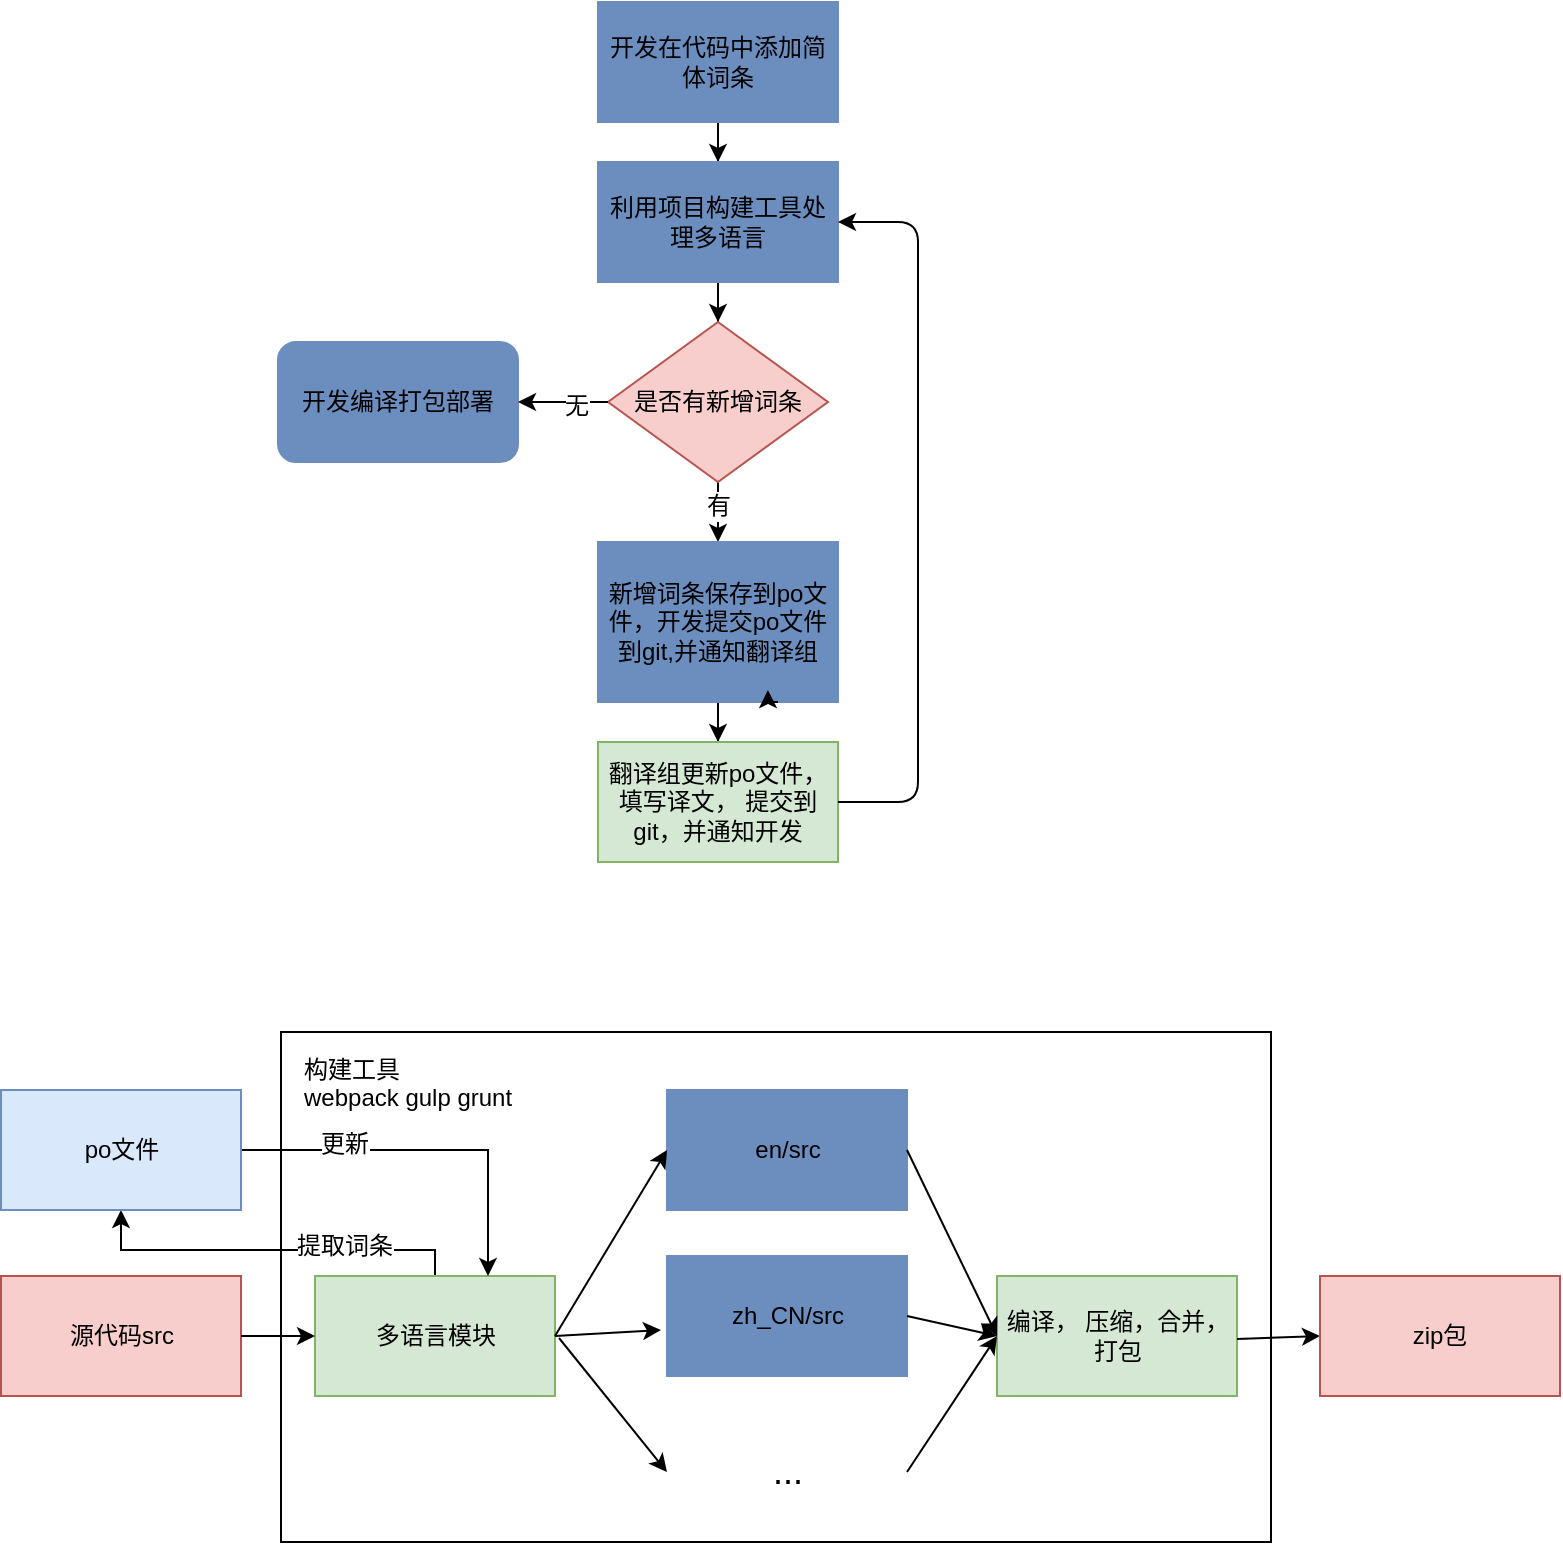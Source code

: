 <mxfile version="11.1.4" type="github"><diagram id="v3ej5RTlPHPo5_hgVtmj" name="Page-1"><mxGraphModel dx="946" dy="648" grid="0" gridSize="10" guides="1" tooltips="1" connect="1" arrows="1" fold="1" page="1" pageScale="1" pageWidth="827" pageHeight="1169" background="none" math="0" shadow="0"><root><mxCell id="0"/><mxCell id="1" parent="0"/><mxCell id="IXAPTuTnAfqj0Hr9HlAc-29" value="" style="rounded=0;whiteSpace=wrap;html=1;fillColor=#FFFFFF;strokeColor=#000000;" parent="1" vertex="1"><mxGeometry x="161.5" y="575" width="495" height="255" as="geometry"/></mxCell><mxCell id="IXAPTuTnAfqj0Hr9HlAc-10" value="" style="edgeStyle=orthogonalEdgeStyle;rounded=0;orthogonalLoop=1;jettySize=auto;html=1;" parent="1" source="IXAPTuTnAfqj0Hr9HlAc-3" target="IXAPTuTnAfqj0Hr9HlAc-4" edge="1"><mxGeometry relative="1" as="geometry"/></mxCell><mxCell id="IXAPTuTnAfqj0Hr9HlAc-3" value="开发在代码中添加简体词条" style="rounded=0;whiteSpace=wrap;html=1;fillColor=#6C8EBF;strokeColor=#6c8ebf;" parent="1" vertex="1"><mxGeometry x="320" y="60" width="120" height="60" as="geometry"/></mxCell><mxCell id="IXAPTuTnAfqj0Hr9HlAc-14" value="" style="edgeStyle=orthogonalEdgeStyle;rounded=0;orthogonalLoop=1;jettySize=auto;html=1;" parent="1" source="IXAPTuTnAfqj0Hr9HlAc-4" target="IXAPTuTnAfqj0Hr9HlAc-5" edge="1"><mxGeometry relative="1" as="geometry"/></mxCell><mxCell id="IXAPTuTnAfqj0Hr9HlAc-4" value="利用项目构建工具处理多语言" style="rounded=0;whiteSpace=wrap;html=1;fillColor=#6C8EBF;strokeColor=#6c8ebf;" parent="1" vertex="1"><mxGeometry x="320" y="140" width="120" height="60" as="geometry"/></mxCell><mxCell id="IXAPTuTnAfqj0Hr9HlAc-15" value="" style="edgeStyle=orthogonalEdgeStyle;rounded=0;orthogonalLoop=1;jettySize=auto;html=1;" parent="1" source="IXAPTuTnAfqj0Hr9HlAc-5" target="IXAPTuTnAfqj0Hr9HlAc-6" edge="1"><mxGeometry relative="1" as="geometry"/></mxCell><mxCell id="IXAPTuTnAfqj0Hr9HlAc-17" value="有" style="text;html=1;resizable=0;points=[];align=center;verticalAlign=middle;labelBackgroundColor=#ffffff;" parent="IXAPTuTnAfqj0Hr9HlAc-15" vertex="1" connectable="0"><mxGeometry x="0.28" relative="1" as="geometry"><mxPoint as="offset"/></mxGeometry></mxCell><mxCell id="IXAPTuTnAfqj0Hr9HlAc-5" value="是否有新增词条" style="rhombus;whiteSpace=wrap;html=1;fillColor=#f8cecc;strokeColor=#b85450;" parent="1" vertex="1"><mxGeometry x="325" y="220" width="110" height="80" as="geometry"/></mxCell><mxCell id="IXAPTuTnAfqj0Hr9HlAc-19" value="" style="edgeStyle=orthogonalEdgeStyle;rounded=0;orthogonalLoop=1;jettySize=auto;html=1;" parent="1" source="IXAPTuTnAfqj0Hr9HlAc-6" target="IXAPTuTnAfqj0Hr9HlAc-18" edge="1"><mxGeometry relative="1" as="geometry"/></mxCell><mxCell id="IXAPTuTnAfqj0Hr9HlAc-6" value="新增词条保存到po文件，开发提交po文件到git,并通知翻译组" style="rounded=0;whiteSpace=wrap;html=1;fillColor=#6C8EBF;strokeColor=#6C8EBF;" parent="1" vertex="1"><mxGeometry x="320" y="330" width="120" height="80" as="geometry"/></mxCell><mxCell id="IXAPTuTnAfqj0Hr9HlAc-18" value="翻译组更新po文件，填写译文， 提交到git，并通知开发" style="rounded=0;whiteSpace=wrap;html=1;fillColor=#d5e8d4;strokeColor=#82b366;" parent="1" vertex="1"><mxGeometry x="320" y="430" width="120" height="60" as="geometry"/></mxCell><mxCell id="IXAPTuTnAfqj0Hr9HlAc-20" value="" style="endArrow=classic;html=1;exitX=1;exitY=0.5;exitDx=0;exitDy=0;entryX=1;entryY=0.5;entryDx=0;entryDy=0;" parent="1" source="IXAPTuTnAfqj0Hr9HlAc-18" target="IXAPTuTnAfqj0Hr9HlAc-4" edge="1"><mxGeometry width="50" height="50" relative="1" as="geometry"><mxPoint x="460" y="465" as="sourcePoint"/><mxPoint x="510" y="415" as="targetPoint"/><Array as="points"><mxPoint x="480" y="460"/><mxPoint x="480" y="260"/><mxPoint x="480" y="170"/></Array></mxGeometry></mxCell><mxCell id="IXAPTuTnAfqj0Hr9HlAc-23" value="开发编译打包部署" style="rounded=1;whiteSpace=wrap;html=1;fillColor=#6C8EBF;strokeColor=#6c8ebf;" parent="1" vertex="1"><mxGeometry x="160" y="230" width="120" height="60" as="geometry"/></mxCell><mxCell id="IXAPTuTnAfqj0Hr9HlAc-24" value="" style="endArrow=classic;html=1;exitX=0;exitY=0.5;exitDx=0;exitDy=0;entryX=1;entryY=0.5;entryDx=0;entryDy=0;" parent="1" source="IXAPTuTnAfqj0Hr9HlAc-5" target="IXAPTuTnAfqj0Hr9HlAc-23" edge="1"><mxGeometry width="50" height="50" relative="1" as="geometry"><mxPoint x="290" y="260" as="sourcePoint"/><mxPoint x="290" y="320" as="targetPoint"/></mxGeometry></mxCell><mxCell id="IXAPTuTnAfqj0Hr9HlAc-25" value="无" style="text;html=1;resizable=0;points=[];align=center;verticalAlign=middle;labelBackgroundColor=#ffffff;" parent="IXAPTuTnAfqj0Hr9HlAc-24" vertex="1" connectable="0"><mxGeometry x="-0.289" y="2" relative="1" as="geometry"><mxPoint as="offset"/></mxGeometry></mxCell><mxCell id="IXAPTuTnAfqj0Hr9HlAc-26" value="源代码src" style="rounded=0;whiteSpace=wrap;html=1;fillColor=#f8cecc;strokeColor=#b85450;" parent="1" vertex="1"><mxGeometry x="21.5" y="697" width="120" height="60" as="geometry"/></mxCell><mxCell id="6a0ZCqzsk2wVy5BPKls1-7" style="edgeStyle=orthogonalEdgeStyle;rounded=0;orthogonalLoop=1;jettySize=auto;html=1;exitX=0.5;exitY=0;exitDx=0;exitDy=0;entryX=0.5;entryY=1;entryDx=0;entryDy=0;strokeWidth=1;" parent="1" source="IXAPTuTnAfqj0Hr9HlAc-37" target="6a0ZCqzsk2wVy5BPKls1-1" edge="1"><mxGeometry relative="1" as="geometry"><Array as="points"><mxPoint x="239" y="684"/><mxPoint x="82" y="684"/></Array></mxGeometry></mxCell><mxCell id="6a0ZCqzsk2wVy5BPKls1-8" value="提取词条" style="text;html=1;resizable=0;points=[];align=center;verticalAlign=middle;labelBackgroundColor=#ffffff;" parent="6a0ZCqzsk2wVy5BPKls1-7" vertex="1" connectable="0"><mxGeometry x="-0.316" y="-2" relative="1" as="geometry"><mxPoint x="6" as="offset"/></mxGeometry></mxCell><mxCell id="IXAPTuTnAfqj0Hr9HlAc-37" value="多语言模块" style="rounded=0;whiteSpace=wrap;html=1;fillColor=#d5e8d4;strokeColor=#82b366;" parent="1" vertex="1"><mxGeometry x="178.5" y="697" width="120" height="60" as="geometry"/></mxCell><mxCell id="IXAPTuTnAfqj0Hr9HlAc-41" value="zh_CN/src" style="rounded=0;whiteSpace=wrap;html=1;fillColor=#6C8EBF;strokeColor=#6c8ebf;" parent="1" vertex="1"><mxGeometry x="354.5" y="687" width="120" height="60" as="geometry"/></mxCell><mxCell id="IXAPTuTnAfqj0Hr9HlAc-42" value="&lt;font style=&quot;font-size: 18px&quot;&gt;...&lt;/font&gt;" style="rounded=0;whiteSpace=wrap;html=1;strokeColor=none;fillColor=none;" parent="1" vertex="1"><mxGeometry x="354.5" y="765" width="120" height="60" as="geometry"/></mxCell><mxCell id="IXAPTuTnAfqj0Hr9HlAc-43" value="en/src" style="rounded=0;whiteSpace=wrap;html=1;fillColor=#6C8EBF;strokeColor=#6c8ebf;" parent="1" vertex="1"><mxGeometry x="354.5" y="604" width="120" height="60" as="geometry"/></mxCell><mxCell id="IXAPTuTnAfqj0Hr9HlAc-44" value="编译， 压缩，合并，打包" style="rounded=0;whiteSpace=wrap;html=1;fillColor=#d5e8d4;strokeColor=#82b366;" parent="1" vertex="1"><mxGeometry x="519.5" y="697" width="120" height="60" as="geometry"/></mxCell><mxCell id="IXAPTuTnAfqj0Hr9HlAc-45" value="构建工具&lt;br&gt;webpack gulp grunt&lt;br&gt;" style="text;html=1;resizable=0;points=[];autosize=1;align=left;verticalAlign=top;spacingTop=-4;" parent="1" vertex="1"><mxGeometry x="170.5" y="584" width="114" height="28" as="geometry"/></mxCell><mxCell id="IXAPTuTnAfqj0Hr9HlAc-46" value="" style="endArrow=classic;html=1;exitX=1;exitY=0.5;exitDx=0;exitDy=0;entryX=0;entryY=0.5;entryDx=0;entryDy=0;" parent="1" source="IXAPTuTnAfqj0Hr9HlAc-26" target="IXAPTuTnAfqj0Hr9HlAc-37" edge="1"><mxGeometry width="50" height="50" relative="1" as="geometry"><mxPoint x="8.5" y="959" as="sourcePoint"/><mxPoint x="58.5" y="909" as="targetPoint"/></mxGeometry></mxCell><mxCell id="IXAPTuTnAfqj0Hr9HlAc-47" value="" style="endArrow=classic;html=1;entryX=0;entryY=0.5;entryDx=0;entryDy=0;exitX=1;exitY=0.5;exitDx=0;exitDy=0;" parent="1" source="IXAPTuTnAfqj0Hr9HlAc-37" target="IXAPTuTnAfqj0Hr9HlAc-43" edge="1"><mxGeometry width="50" height="50" relative="1" as="geometry"><mxPoint x="1.5" y="1038" as="sourcePoint"/><mxPoint x="51.5" y="988" as="targetPoint"/></mxGeometry></mxCell><mxCell id="IXAPTuTnAfqj0Hr9HlAc-48" value="" style="endArrow=classic;html=1;entryX=-0.025;entryY=0.617;entryDx=0;entryDy=0;entryPerimeter=0;exitX=1;exitY=0.5;exitDx=0;exitDy=0;" parent="1" source="IXAPTuTnAfqj0Hr9HlAc-37" target="IXAPTuTnAfqj0Hr9HlAc-41" edge="1"><mxGeometry width="50" height="50" relative="1" as="geometry"><mxPoint x="8.5" y="924" as="sourcePoint"/><mxPoint x="58.5" y="874" as="targetPoint"/></mxGeometry></mxCell><mxCell id="IXAPTuTnAfqj0Hr9HlAc-49" value="" style="endArrow=classic;html=1;entryX=0;entryY=0.5;entryDx=0;entryDy=0;" parent="1" target="IXAPTuTnAfqj0Hr9HlAc-42" edge="1"><mxGeometry width="50" height="50" relative="1" as="geometry"><mxPoint x="300.5" y="728" as="sourcePoint"/><mxPoint x="58.5" y="874" as="targetPoint"/></mxGeometry></mxCell><mxCell id="IXAPTuTnAfqj0Hr9HlAc-50" value="" style="endArrow=classic;html=1;entryX=0;entryY=0.5;entryDx=0;entryDy=0;exitX=1;exitY=0.5;exitDx=0;exitDy=0;" parent="1" source="IXAPTuTnAfqj0Hr9HlAc-43" target="IXAPTuTnAfqj0Hr9HlAc-44" edge="1"><mxGeometry width="50" height="50" relative="1" as="geometry"><mxPoint x="8.5" y="924" as="sourcePoint"/><mxPoint x="58.5" y="874" as="targetPoint"/></mxGeometry></mxCell><mxCell id="IXAPTuTnAfqj0Hr9HlAc-51" value="" style="endArrow=classic;html=1;exitX=1;exitY=0.5;exitDx=0;exitDy=0;entryX=0;entryY=0.5;entryDx=0;entryDy=0;" parent="1" source="IXAPTuTnAfqj0Hr9HlAc-41" target="IXAPTuTnAfqj0Hr9HlAc-44" edge="1"><mxGeometry width="50" height="50" relative="1" as="geometry"><mxPoint x="1.5" y="1003" as="sourcePoint"/><mxPoint x="509.5" y="727" as="targetPoint"/></mxGeometry></mxCell><mxCell id="IXAPTuTnAfqj0Hr9HlAc-52" value="" style="endArrow=classic;html=1;exitX=1;exitY=0.5;exitDx=0;exitDy=0;entryX=0;entryY=0.5;entryDx=0;entryDy=0;" parent="1" source="IXAPTuTnAfqj0Hr9HlAc-42" target="IXAPTuTnAfqj0Hr9HlAc-44" edge="1"><mxGeometry width="50" height="50" relative="1" as="geometry"><mxPoint x="380.5" y="930" as="sourcePoint"/><mxPoint x="515.5" y="731" as="targetPoint"/></mxGeometry></mxCell><mxCell id="UDZbAPYbcCu8LSO6CcTL-1" style="edgeStyle=orthogonalEdgeStyle;rounded=0;orthogonalLoop=1;jettySize=auto;html=1;exitX=0.75;exitY=1;exitDx=0;exitDy=0;entryX=0.708;entryY=0.925;entryDx=0;entryDy=0;entryPerimeter=0;" parent="1" source="IXAPTuTnAfqj0Hr9HlAc-6" target="IXAPTuTnAfqj0Hr9HlAc-6" edge="1"><mxGeometry relative="1" as="geometry"/></mxCell><mxCell id="UDZbAPYbcCu8LSO6CcTL-3" value="" style="endArrow=classic;html=1;exitX=1;exitY=0.5;exitDx=0;exitDy=0;entryX=0;entryY=0.5;entryDx=0;entryDy=0;" parent="1" target="UDZbAPYbcCu8LSO6CcTL-4" edge="1"><mxGeometry width="50" height="50" relative="1" as="geometry"><mxPoint x="639.5" y="728.5" as="sourcePoint"/><mxPoint x="675" y="726" as="targetPoint"/></mxGeometry></mxCell><mxCell id="UDZbAPYbcCu8LSO6CcTL-4" value="zip包" style="rounded=0;whiteSpace=wrap;html=1;fillColor=#f8cecc;strokeColor=#b85450;" parent="1" vertex="1"><mxGeometry x="681" y="697" width="120" height="60" as="geometry"/></mxCell><mxCell id="6a0ZCqzsk2wVy5BPKls1-2" style="edgeStyle=orthogonalEdgeStyle;rounded=0;orthogonalLoop=1;jettySize=auto;html=1;exitX=1;exitY=0.5;exitDx=0;exitDy=0;strokeWidth=1;" parent="1" source="6a0ZCqzsk2wVy5BPKls1-1" target="IXAPTuTnAfqj0Hr9HlAc-37" edge="1"><mxGeometry relative="1" as="geometry"><Array as="points"><mxPoint x="265" y="634"/></Array></mxGeometry></mxCell><mxCell id="6a0ZCqzsk2wVy5BPKls1-4" value="更新" style="text;html=1;resizable=0;points=[];align=center;verticalAlign=middle;labelBackgroundColor=#ffffff;" parent="6a0ZCqzsk2wVy5BPKls1-2" vertex="1" connectable="0"><mxGeometry x="-0.45" y="3" relative="1" as="geometry"><mxPoint as="offset"/></mxGeometry></mxCell><mxCell id="6a0ZCqzsk2wVy5BPKls1-1" value="po文件" style="rounded=0;whiteSpace=wrap;html=1;fillColor=#dae8fc;strokeColor=#6c8ebf;" parent="1" vertex="1"><mxGeometry x="21.5" y="604" width="120" height="60" as="geometry"/></mxCell></root></mxGraphModel></diagram></mxfile>
